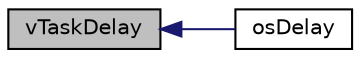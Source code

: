 digraph "vTaskDelay"
{
  edge [fontname="Helvetica",fontsize="10",labelfontname="Helvetica",labelfontsize="10"];
  node [fontname="Helvetica",fontsize="10",shape=record];
  rankdir="LR";
  Node44 [label="vTaskDelay",height=0.2,width=0.4,color="black", fillcolor="grey75", style="filled", fontcolor="black"];
  Node44 -> Node45 [dir="back",color="midnightblue",fontsize="10",style="solid",fontname="Helvetica"];
  Node45 [label="osDelay",height=0.2,width=0.4,color="black", fillcolor="white", style="filled",URL="$cmsis__os_8h.html#a02e19d5e723bfb06ba9324d625162255",tooltip="Wait for Timeout (Time Delay). "];
}
